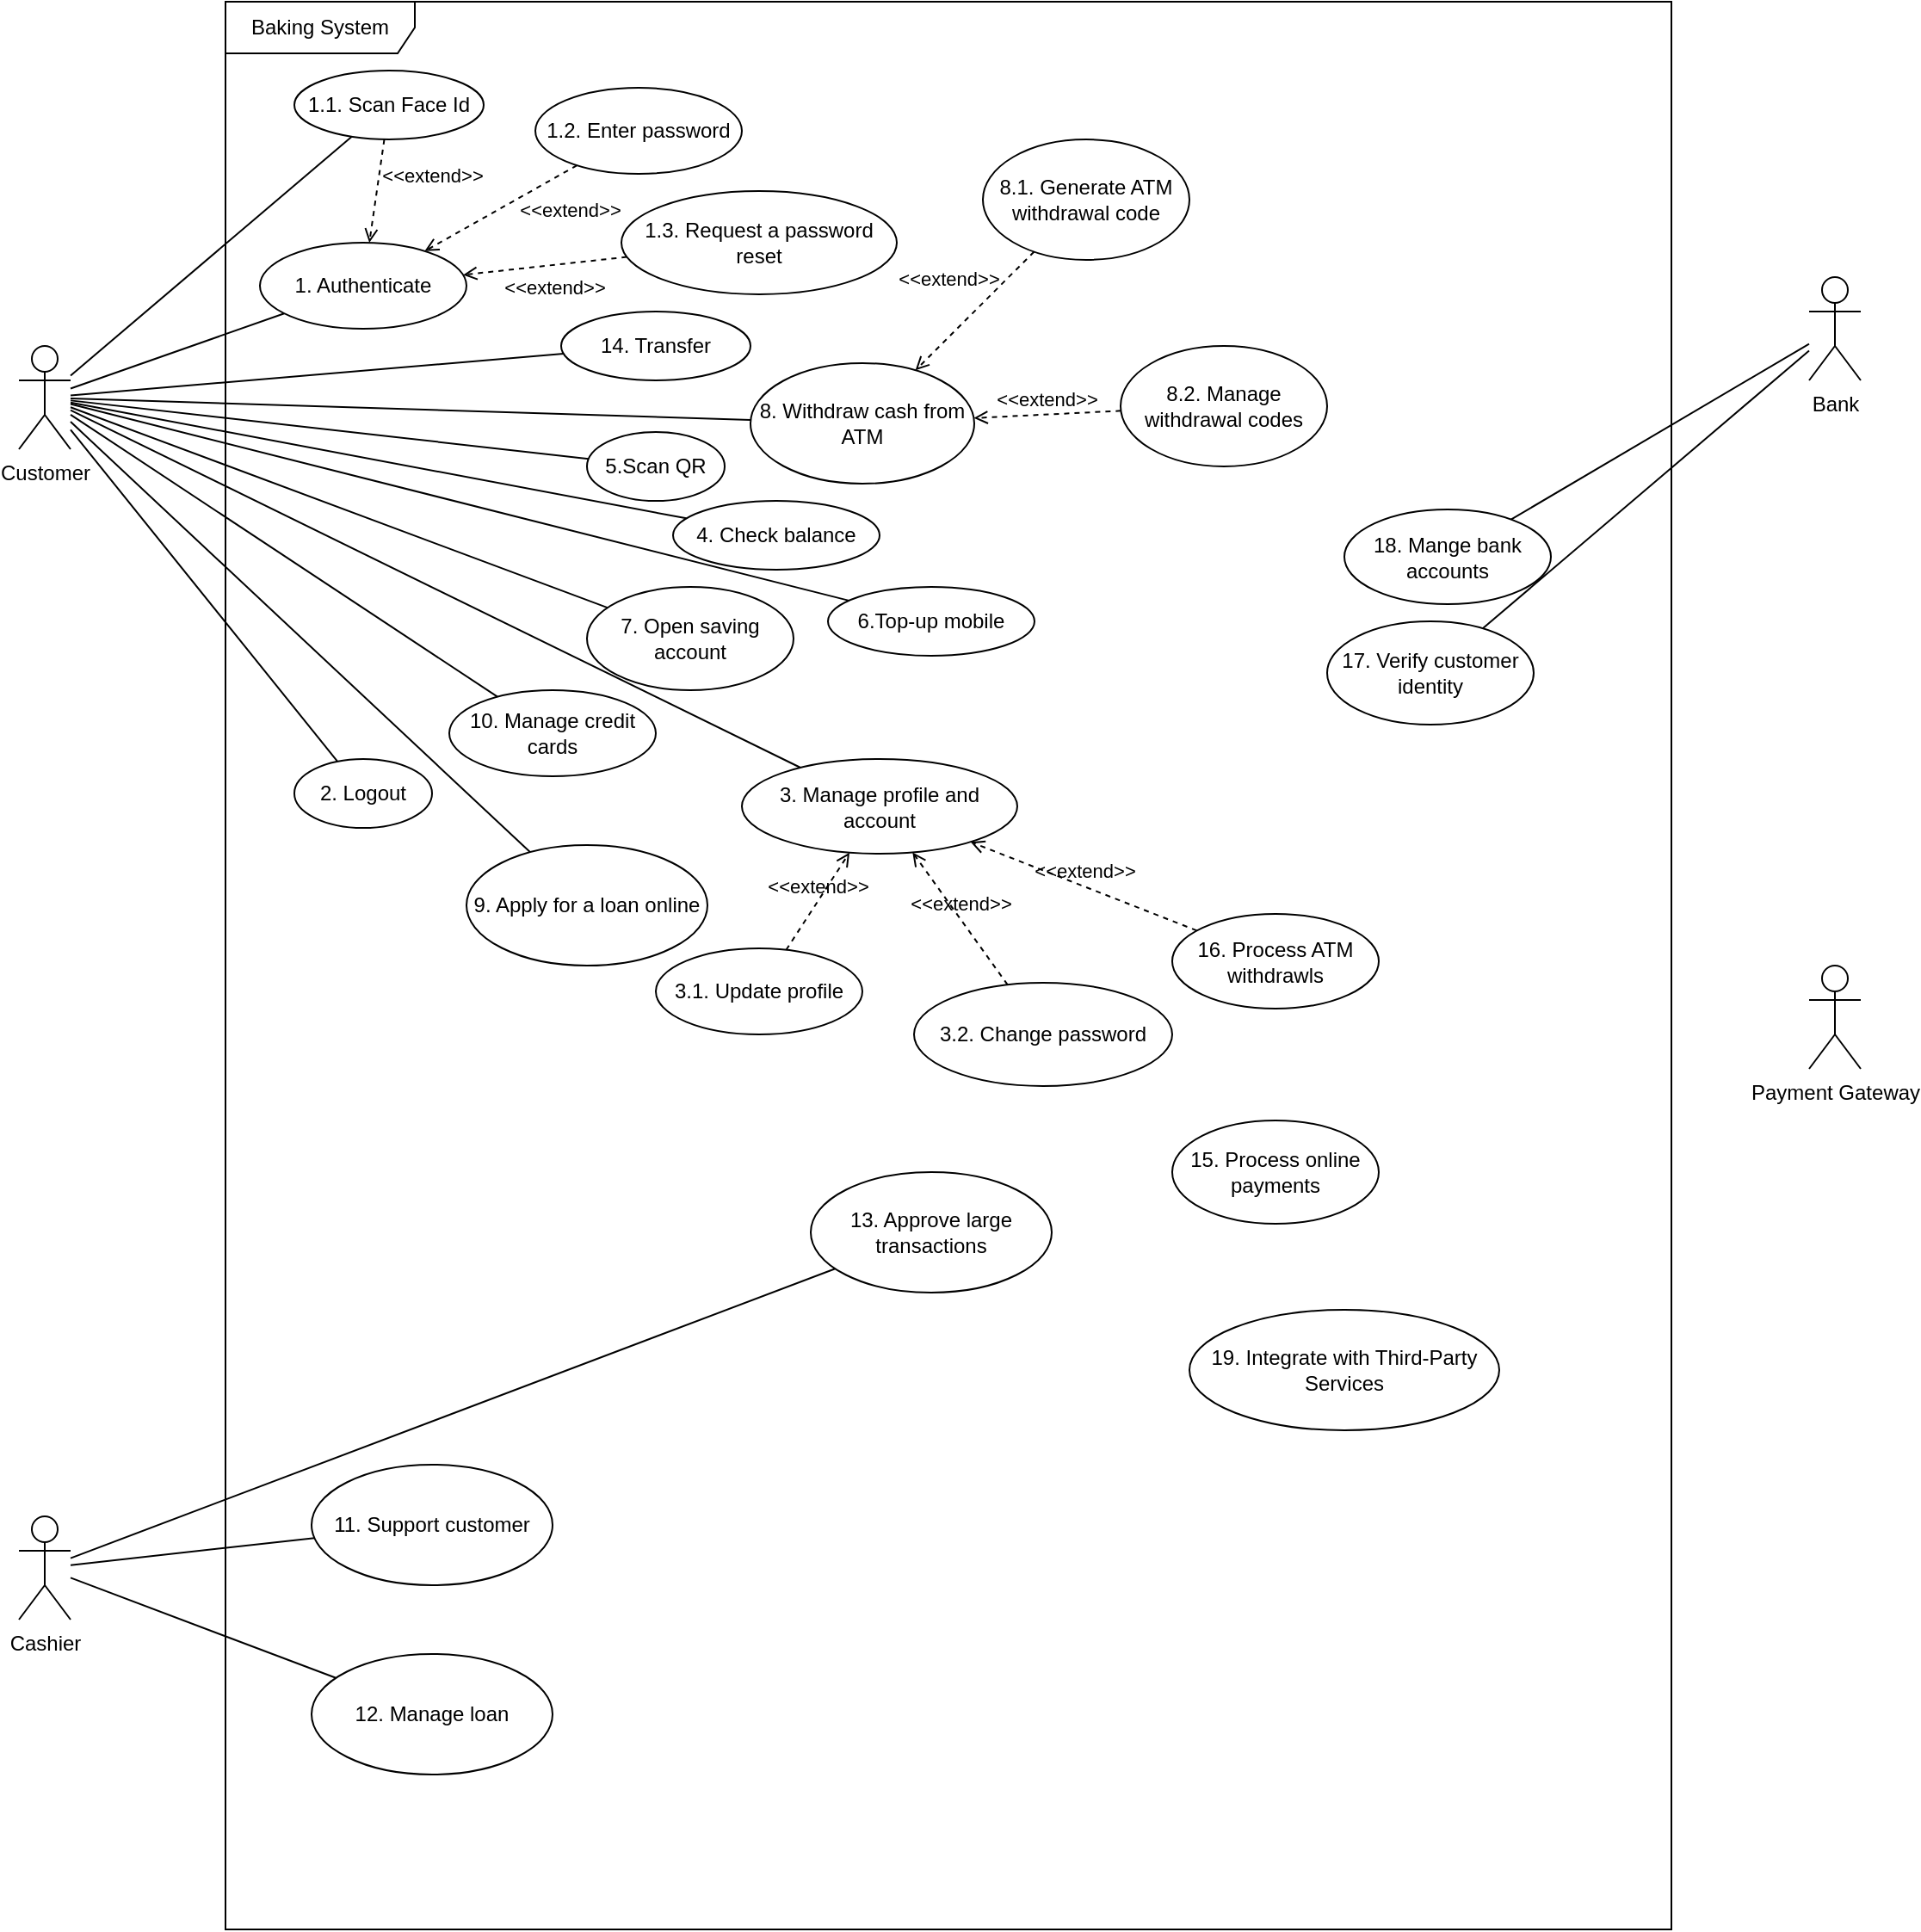 <mxfile version="24.5.1" type="device">
  <diagram name="Page-1" id="_poZbObsLEnLOh7pFezw">
    <mxGraphModel dx="1509" dy="1988" grid="1" gridSize="10" guides="1" tooltips="1" connect="1" arrows="1" fold="1" page="1" pageScale="1" pageWidth="850" pageHeight="1100" math="0" shadow="0">
      <root>
        <mxCell id="0" />
        <mxCell id="1" parent="0" />
        <mxCell id="_Nw6DjDftG40vSoAcGvt-46" style="rounded=0;orthogonalLoop=1;jettySize=auto;html=1;endArrow=none;endFill=0;" edge="1" parent="1" source="_Nw6DjDftG40vSoAcGvt-1" target="_Nw6DjDftG40vSoAcGvt-6">
          <mxGeometry relative="1" as="geometry" />
        </mxCell>
        <mxCell id="_Nw6DjDftG40vSoAcGvt-1" value="Customer" style="shape=umlActor;verticalLabelPosition=bottom;verticalAlign=top;html=1;" vertex="1" parent="1">
          <mxGeometry x="520" y="-280" width="30" height="60" as="geometry" />
        </mxCell>
        <mxCell id="_Nw6DjDftG40vSoAcGvt-2" value="Cashier" style="shape=umlActor;verticalLabelPosition=bottom;verticalAlign=top;html=1;" vertex="1" parent="1">
          <mxGeometry x="520" y="400" width="30" height="60" as="geometry" />
        </mxCell>
        <mxCell id="_Nw6DjDftG40vSoAcGvt-3" value="Bank&lt;div&gt;&lt;br&gt;&lt;/div&gt;" style="shape=umlActor;verticalLabelPosition=bottom;verticalAlign=top;html=1;" vertex="1" parent="1">
          <mxGeometry x="1560" y="-320" width="30" height="60" as="geometry" />
        </mxCell>
        <mxCell id="_Nw6DjDftG40vSoAcGvt-5" value="Payment Gateway" style="shape=umlActor;verticalLabelPosition=bottom;verticalAlign=top;html=1;" vertex="1" parent="1">
          <mxGeometry x="1560" y="80" width="30" height="60" as="geometry" />
        </mxCell>
        <mxCell id="_Nw6DjDftG40vSoAcGvt-6" value="1. Authenticate" style="ellipse;whiteSpace=wrap;html=1;" vertex="1" parent="1">
          <mxGeometry x="660" y="-340" width="120" height="50" as="geometry" />
        </mxCell>
        <mxCell id="_Nw6DjDftG40vSoAcGvt-7" value="2. Logout" style="ellipse;whiteSpace=wrap;html=1;" vertex="1" parent="1">
          <mxGeometry x="680" y="-40" width="80" height="40" as="geometry" />
        </mxCell>
        <mxCell id="_Nw6DjDftG40vSoAcGvt-8" value="1.1. Scan Face Id" style="ellipse;whiteSpace=wrap;html=1;" vertex="1" parent="1">
          <mxGeometry x="680" y="-440" width="110" height="40" as="geometry" />
        </mxCell>
        <mxCell id="_Nw6DjDftG40vSoAcGvt-9" value="1.2. Enter password" style="ellipse;whiteSpace=wrap;html=1;" vertex="1" parent="1">
          <mxGeometry x="820" y="-430" width="120" height="50" as="geometry" />
        </mxCell>
        <mxCell id="_Nw6DjDftG40vSoAcGvt-10" value="1.3. Request a password reset" style="ellipse;whiteSpace=wrap;html=1;" vertex="1" parent="1">
          <mxGeometry x="870" y="-370" width="160" height="60" as="geometry" />
        </mxCell>
        <mxCell id="_Nw6DjDftG40vSoAcGvt-12" value="4. Check balance" style="ellipse;whiteSpace=wrap;html=1;" vertex="1" parent="1">
          <mxGeometry x="900" y="-190" width="120" height="40" as="geometry" />
        </mxCell>
        <mxCell id="_Nw6DjDftG40vSoAcGvt-13" value="5.Scan QR" style="ellipse;whiteSpace=wrap;html=1;" vertex="1" parent="1">
          <mxGeometry x="850" y="-230" width="80" height="40" as="geometry" />
        </mxCell>
        <mxCell id="_Nw6DjDftG40vSoAcGvt-14" value="6.Top-up mobile" style="ellipse;whiteSpace=wrap;html=1;" vertex="1" parent="1">
          <mxGeometry x="990" y="-140" width="120" height="40" as="geometry" />
        </mxCell>
        <mxCell id="_Nw6DjDftG40vSoAcGvt-15" value="7. Open saving account" style="ellipse;whiteSpace=wrap;html=1;" vertex="1" parent="1">
          <mxGeometry x="850" y="-140" width="120" height="60" as="geometry" />
        </mxCell>
        <mxCell id="_Nw6DjDftG40vSoAcGvt-16" value="8. Withdraw cash from ATM" style="ellipse;whiteSpace=wrap;html=1;" vertex="1" parent="1">
          <mxGeometry x="945" y="-270" width="130" height="70" as="geometry" />
        </mxCell>
        <mxCell id="_Nw6DjDftG40vSoAcGvt-17" value="8.1. Generate ATM withdrawal code" style="ellipse;whiteSpace=wrap;html=1;" vertex="1" parent="1">
          <mxGeometry x="1080" y="-400" width="120" height="70" as="geometry" />
        </mxCell>
        <mxCell id="_Nw6DjDftG40vSoAcGvt-18" value="&lt;p data-pm-slice=&quot;0 0 []&quot;&gt;8.2. Manage withdrawal codes&lt;/p&gt;" style="ellipse;whiteSpace=wrap;html=1;" vertex="1" parent="1">
          <mxGeometry x="1160" y="-280" width="120" height="70" as="geometry" />
        </mxCell>
        <mxCell id="_Nw6DjDftG40vSoAcGvt-19" value="9. Apply for a loan online" style="ellipse;whiteSpace=wrap;html=1;" vertex="1" parent="1">
          <mxGeometry x="780" y="10" width="140" height="70" as="geometry" />
        </mxCell>
        <mxCell id="_Nw6DjDftG40vSoAcGvt-20" value="10. Manage credit cards" style="ellipse;whiteSpace=wrap;html=1;" vertex="1" parent="1">
          <mxGeometry x="770" y="-80" width="120" height="50" as="geometry" />
        </mxCell>
        <mxCell id="_Nw6DjDftG40vSoAcGvt-21" value="11. Support customer" style="ellipse;whiteSpace=wrap;html=1;" vertex="1" parent="1">
          <mxGeometry x="690" y="370" width="140" height="70" as="geometry" />
        </mxCell>
        <mxCell id="_Nw6DjDftG40vSoAcGvt-22" value="12. Manage loan" style="ellipse;whiteSpace=wrap;html=1;" vertex="1" parent="1">
          <mxGeometry x="690" y="480" width="140" height="70" as="geometry" />
        </mxCell>
        <mxCell id="_Nw6DjDftG40vSoAcGvt-23" value="13. Approve large transactions" style="ellipse;whiteSpace=wrap;html=1;" vertex="1" parent="1">
          <mxGeometry x="980" y="200" width="140" height="70" as="geometry" />
        </mxCell>
        <mxCell id="_Nw6DjDftG40vSoAcGvt-28" value="3. Manage profile and account" style="ellipse;whiteSpace=wrap;html=1;" vertex="1" parent="1">
          <mxGeometry x="940" y="-40" width="160" height="55" as="geometry" />
        </mxCell>
        <mxCell id="_Nw6DjDftG40vSoAcGvt-29" value="3.1. Update profile" style="ellipse;whiteSpace=wrap;html=1;" vertex="1" parent="1">
          <mxGeometry x="890" y="70" width="120" height="50" as="geometry" />
        </mxCell>
        <mxCell id="_Nw6DjDftG40vSoAcGvt-30" value="3.2. Change password" style="ellipse;whiteSpace=wrap;html=1;" vertex="1" parent="1">
          <mxGeometry x="1040" y="90" width="150" height="60" as="geometry" />
        </mxCell>
        <mxCell id="_Nw6DjDftG40vSoAcGvt-31" value="Baking System" style="shape=umlFrame;whiteSpace=wrap;html=1;pointerEvents=0;width=110;height=30;" vertex="1" parent="1">
          <mxGeometry x="640" y="-480" width="840" height="1120" as="geometry" />
        </mxCell>
        <mxCell id="_Nw6DjDftG40vSoAcGvt-34" value="14. Transfer" style="ellipse;whiteSpace=wrap;html=1;" vertex="1" parent="1">
          <mxGeometry x="835" y="-300" width="110" height="40" as="geometry" />
        </mxCell>
        <mxCell id="_Nw6DjDftG40vSoAcGvt-35" value="15.&amp;nbsp;Process online payments" style="ellipse;whiteSpace=wrap;html=1;" vertex="1" parent="1">
          <mxGeometry x="1190" y="170" width="120" height="60" as="geometry" />
        </mxCell>
        <mxCell id="_Nw6DjDftG40vSoAcGvt-36" value="16.&amp;nbsp;Process ATM withdrawls" style="ellipse;whiteSpace=wrap;html=1;" vertex="1" parent="1">
          <mxGeometry x="1190" y="50" width="120" height="55" as="geometry" />
        </mxCell>
        <mxCell id="_Nw6DjDftG40vSoAcGvt-37" value="17.&amp;nbsp;Verify customer identity" style="ellipse;whiteSpace=wrap;html=1;" vertex="1" parent="1">
          <mxGeometry x="1280" y="-120" width="120" height="60" as="geometry" />
        </mxCell>
        <mxCell id="_Nw6DjDftG40vSoAcGvt-38" value="18.&amp;nbsp;Mange bank accounts" style="ellipse;whiteSpace=wrap;html=1;" vertex="1" parent="1">
          <mxGeometry x="1290" y="-185" width="120" height="55" as="geometry" />
        </mxCell>
        <mxCell id="_Nw6DjDftG40vSoAcGvt-39" value="19.&amp;nbsp;Integrate with Third-Party Services" style="ellipse;whiteSpace=wrap;html=1;" vertex="1" parent="1">
          <mxGeometry x="1200" y="280" width="180" height="70" as="geometry" />
        </mxCell>
        <mxCell id="_Nw6DjDftG40vSoAcGvt-41" value="&amp;lt;&amp;lt;extend&amp;gt;&amp;gt;" style="html=1;verticalAlign=bottom;labelBackgroundColor=none;endArrow=open;endFill=0;dashed=1;rounded=0;" edge="1" parent="1" source="_Nw6DjDftG40vSoAcGvt-8" target="_Nw6DjDftG40vSoAcGvt-6">
          <mxGeometry x="-0.151" y="32" width="160" relative="1" as="geometry">
            <mxPoint x="570" y="-300" as="sourcePoint" />
            <mxPoint x="730" y="-300" as="targetPoint" />
            <mxPoint as="offset" />
          </mxGeometry>
        </mxCell>
        <mxCell id="_Nw6DjDftG40vSoAcGvt-42" value="&amp;lt;&amp;lt;extend&amp;gt;&amp;gt;" style="html=1;verticalAlign=bottom;labelBackgroundColor=none;endArrow=open;endFill=0;dashed=1;rounded=0;" edge="1" parent="1" source="_Nw6DjDftG40vSoAcGvt-9" target="_Nw6DjDftG40vSoAcGvt-6">
          <mxGeometry x="-0.59" y="28" width="160" relative="1" as="geometry">
            <mxPoint x="742" y="-390" as="sourcePoint" />
            <mxPoint x="734" y="-330" as="targetPoint" />
            <mxPoint as="offset" />
          </mxGeometry>
        </mxCell>
        <mxCell id="_Nw6DjDftG40vSoAcGvt-43" value="&amp;lt;&amp;lt;extend&amp;gt;&amp;gt;" style="html=1;verticalAlign=bottom;labelBackgroundColor=none;endArrow=open;endFill=0;dashed=1;rounded=0;" edge="1" parent="1" source="_Nw6DjDftG40vSoAcGvt-10" target="_Nw6DjDftG40vSoAcGvt-6">
          <mxGeometry x="-0.072" y="22" width="160" relative="1" as="geometry">
            <mxPoint x="828" y="-347" as="sourcePoint" />
            <mxPoint x="772" y="-323" as="targetPoint" />
            <mxPoint as="offset" />
          </mxGeometry>
        </mxCell>
        <mxCell id="_Nw6DjDftG40vSoAcGvt-47" style="rounded=0;orthogonalLoop=1;jettySize=auto;html=1;endArrow=none;endFill=0;" edge="1" parent="1" source="_Nw6DjDftG40vSoAcGvt-1" target="_Nw6DjDftG40vSoAcGvt-8">
          <mxGeometry relative="1" as="geometry">
            <mxPoint x="560" y="-240" as="sourcePoint" />
            <mxPoint x="730" y="-280" as="targetPoint" />
          </mxGeometry>
        </mxCell>
        <mxCell id="_Nw6DjDftG40vSoAcGvt-48" style="rounded=0;orthogonalLoop=1;jettySize=auto;html=1;endArrow=none;endFill=0;" edge="1" parent="1" source="_Nw6DjDftG40vSoAcGvt-1" target="_Nw6DjDftG40vSoAcGvt-13">
          <mxGeometry relative="1" as="geometry">
            <mxPoint x="560" y="-245" as="sourcePoint" />
            <mxPoint x="684" y="-289" as="targetPoint" />
          </mxGeometry>
        </mxCell>
        <mxCell id="_Nw6DjDftG40vSoAcGvt-49" style="rounded=0;orthogonalLoop=1;jettySize=auto;html=1;endArrow=none;endFill=0;" edge="1" parent="1" source="_Nw6DjDftG40vSoAcGvt-1" target="_Nw6DjDftG40vSoAcGvt-14">
          <mxGeometry relative="1" as="geometry">
            <mxPoint x="560" y="-238" as="sourcePoint" />
            <mxPoint x="806" y="-205" as="targetPoint" />
          </mxGeometry>
        </mxCell>
        <mxCell id="_Nw6DjDftG40vSoAcGvt-50" style="rounded=0;orthogonalLoop=1;jettySize=auto;html=1;endArrow=none;endFill=0;" edge="1" parent="1" source="_Nw6DjDftG40vSoAcGvt-1" target="_Nw6DjDftG40vSoAcGvt-7">
          <mxGeometry relative="1" as="geometry">
            <mxPoint x="560" y="-236" as="sourcePoint" />
            <mxPoint x="854" y="-153" as="targetPoint" />
          </mxGeometry>
        </mxCell>
        <mxCell id="_Nw6DjDftG40vSoAcGvt-51" style="rounded=0;orthogonalLoop=1;jettySize=auto;html=1;endArrow=none;endFill=0;" edge="1" parent="1" source="_Nw6DjDftG40vSoAcGvt-1" target="_Nw6DjDftG40vSoAcGvt-20">
          <mxGeometry relative="1" as="geometry">
            <mxPoint x="560" y="-221" as="sourcePoint" />
            <mxPoint x="715" y="-29" as="targetPoint" />
          </mxGeometry>
        </mxCell>
        <mxCell id="_Nw6DjDftG40vSoAcGvt-52" style="rounded=0;orthogonalLoop=1;jettySize=auto;html=1;endArrow=none;endFill=0;" edge="1" parent="1" source="_Nw6DjDftG40vSoAcGvt-1" target="_Nw6DjDftG40vSoAcGvt-15">
          <mxGeometry relative="1" as="geometry">
            <mxPoint x="560" y="-231" as="sourcePoint" />
            <mxPoint x="825" y="-72" as="targetPoint" />
          </mxGeometry>
        </mxCell>
        <mxCell id="_Nw6DjDftG40vSoAcGvt-53" style="rounded=0;orthogonalLoop=1;jettySize=auto;html=1;endArrow=none;endFill=0;" edge="1" parent="1" source="_Nw6DjDftG40vSoAcGvt-1" target="_Nw6DjDftG40vSoAcGvt-34">
          <mxGeometry relative="1" as="geometry">
            <mxPoint x="570" y="-221" as="sourcePoint" />
            <mxPoint x="835" y="-62" as="targetPoint" />
          </mxGeometry>
        </mxCell>
        <mxCell id="_Nw6DjDftG40vSoAcGvt-54" style="rounded=0;orthogonalLoop=1;jettySize=auto;html=1;endArrow=none;endFill=0;" edge="1" parent="1" source="_Nw6DjDftG40vSoAcGvt-1" target="_Nw6DjDftG40vSoAcGvt-12">
          <mxGeometry relative="1" as="geometry">
            <mxPoint x="560" y="-241" as="sourcePoint" />
            <mxPoint x="940" y="-258" as="targetPoint" />
          </mxGeometry>
        </mxCell>
        <mxCell id="_Nw6DjDftG40vSoAcGvt-55" style="rounded=0;orthogonalLoop=1;jettySize=auto;html=1;endArrow=none;endFill=0;" edge="1" parent="1" source="_Nw6DjDftG40vSoAcGvt-1" target="_Nw6DjDftG40vSoAcGvt-28">
          <mxGeometry relative="1" as="geometry">
            <mxPoint x="560" y="-230" as="sourcePoint" />
            <mxPoint x="808" y="-66" as="targetPoint" />
          </mxGeometry>
        </mxCell>
        <mxCell id="_Nw6DjDftG40vSoAcGvt-56" value="&amp;lt;&amp;lt;extend&amp;gt;&amp;gt;" style="html=1;verticalAlign=bottom;labelBackgroundColor=none;endArrow=open;endFill=0;dashed=1;rounded=0;" edge="1" parent="1" source="_Nw6DjDftG40vSoAcGvt-29" target="_Nw6DjDftG40vSoAcGvt-28">
          <mxGeometry width="160" relative="1" as="geometry">
            <mxPoint x="820" y="20" as="sourcePoint" />
            <mxPoint x="980" y="20" as="targetPoint" />
          </mxGeometry>
        </mxCell>
        <mxCell id="_Nw6DjDftG40vSoAcGvt-57" value="&amp;lt;&amp;lt;extend&amp;gt;&amp;gt;" style="html=1;verticalAlign=bottom;labelBackgroundColor=none;endArrow=open;endFill=0;dashed=1;rounded=0;" edge="1" parent="1" source="_Nw6DjDftG40vSoAcGvt-30" target="_Nw6DjDftG40vSoAcGvt-28">
          <mxGeometry width="160" relative="1" as="geometry">
            <mxPoint x="978" y="66" as="sourcePoint" />
            <mxPoint x="1010" y="24" as="targetPoint" />
          </mxGeometry>
        </mxCell>
        <mxCell id="_Nw6DjDftG40vSoAcGvt-58" value="&amp;lt;&amp;lt;extend&amp;gt;&amp;gt;" style="html=1;verticalAlign=bottom;labelBackgroundColor=none;endArrow=open;endFill=0;dashed=1;rounded=0;" edge="1" parent="1" source="_Nw6DjDftG40vSoAcGvt-36" target="_Nw6DjDftG40vSoAcGvt-28">
          <mxGeometry width="160" relative="1" as="geometry">
            <mxPoint x="1081" y="57" as="sourcePoint" />
            <mxPoint x="1053" y="24" as="targetPoint" />
          </mxGeometry>
        </mxCell>
        <mxCell id="_Nw6DjDftG40vSoAcGvt-59" style="rounded=0;orthogonalLoop=1;jettySize=auto;html=1;endArrow=none;endFill=0;" edge="1" parent="1" source="_Nw6DjDftG40vSoAcGvt-1" target="_Nw6DjDftG40vSoAcGvt-19">
          <mxGeometry relative="1" as="geometry">
            <mxPoint x="560" y="-221" as="sourcePoint" />
            <mxPoint x="715" y="-29" as="targetPoint" />
          </mxGeometry>
        </mxCell>
        <mxCell id="_Nw6DjDftG40vSoAcGvt-60" style="rounded=0;orthogonalLoop=1;jettySize=auto;html=1;endArrow=none;endFill=0;" edge="1" parent="1" source="_Nw6DjDftG40vSoAcGvt-1" target="_Nw6DjDftG40vSoAcGvt-16">
          <mxGeometry relative="1" as="geometry">
            <mxPoint x="560" y="-239" as="sourcePoint" />
            <mxPoint x="790" y="-231" as="targetPoint" />
          </mxGeometry>
        </mxCell>
        <mxCell id="_Nw6DjDftG40vSoAcGvt-61" value="&amp;lt;&amp;lt;extend&amp;gt;&amp;gt;" style="html=1;verticalAlign=bottom;labelBackgroundColor=none;endArrow=open;endFill=0;dashed=1;rounded=0;" edge="1" parent="1" source="_Nw6DjDftG40vSoAcGvt-17" target="_Nw6DjDftG40vSoAcGvt-16">
          <mxGeometry x="0.081" y="-18" width="160" relative="1" as="geometry">
            <mxPoint x="1050" y="-360" as="sourcePoint" />
            <mxPoint x="1210" y="-360" as="targetPoint" />
            <mxPoint as="offset" />
          </mxGeometry>
        </mxCell>
        <mxCell id="_Nw6DjDftG40vSoAcGvt-62" value="&amp;lt;&amp;lt;extend&amp;gt;&amp;gt;" style="html=1;verticalAlign=bottom;labelBackgroundColor=none;endArrow=open;endFill=0;dashed=1;rounded=0;" edge="1" parent="1" source="_Nw6DjDftG40vSoAcGvt-18" target="_Nw6DjDftG40vSoAcGvt-16">
          <mxGeometry width="160" relative="1" as="geometry">
            <mxPoint x="1134" y="-252" as="sourcePoint" />
            <mxPoint x="1080" y="-239" as="targetPoint" />
          </mxGeometry>
        </mxCell>
        <mxCell id="_Nw6DjDftG40vSoAcGvt-63" style="rounded=0;orthogonalLoop=1;jettySize=auto;html=1;endArrow=none;endFill=0;" edge="1" parent="1" source="_Nw6DjDftG40vSoAcGvt-2" target="_Nw6DjDftG40vSoAcGvt-21">
          <mxGeometry relative="1" as="geometry">
            <mxPoint x="540" y="470" as="sourcePoint" />
            <mxPoint x="715" y="-29" as="targetPoint" />
          </mxGeometry>
        </mxCell>
        <mxCell id="_Nw6DjDftG40vSoAcGvt-64" style="rounded=0;orthogonalLoop=1;jettySize=auto;html=1;endArrow=none;endFill=0;" edge="1" parent="1" source="_Nw6DjDftG40vSoAcGvt-2" target="_Nw6DjDftG40vSoAcGvt-22">
          <mxGeometry relative="1" as="geometry">
            <mxPoint x="550" y="480" as="sourcePoint" />
            <mxPoint x="710" y="433" as="targetPoint" />
          </mxGeometry>
        </mxCell>
        <mxCell id="_Nw6DjDftG40vSoAcGvt-65" style="rounded=0;orthogonalLoop=1;jettySize=auto;html=1;endArrow=none;endFill=0;" edge="1" parent="1" source="_Nw6DjDftG40vSoAcGvt-2" target="_Nw6DjDftG40vSoAcGvt-23">
          <mxGeometry relative="1" as="geometry">
            <mxPoint x="560" y="438" as="sourcePoint" />
            <mxPoint x="702" y="422" as="targetPoint" />
          </mxGeometry>
        </mxCell>
        <mxCell id="_Nw6DjDftG40vSoAcGvt-66" style="rounded=0;orthogonalLoop=1;jettySize=auto;html=1;endArrow=none;endFill=0;" edge="1" parent="1" source="_Nw6DjDftG40vSoAcGvt-3" target="_Nw6DjDftG40vSoAcGvt-38">
          <mxGeometry relative="1" as="geometry">
            <mxPoint x="560" y="-241" as="sourcePoint" />
            <mxPoint x="846" y="-266" as="targetPoint" />
          </mxGeometry>
        </mxCell>
        <mxCell id="_Nw6DjDftG40vSoAcGvt-67" style="rounded=0;orthogonalLoop=1;jettySize=auto;html=1;endArrow=none;endFill=0;" edge="1" parent="1" source="_Nw6DjDftG40vSoAcGvt-3" target="_Nw6DjDftG40vSoAcGvt-37">
          <mxGeometry relative="1" as="geometry">
            <mxPoint x="1580" y="-210" as="sourcePoint" />
            <mxPoint x="1397" y="-169" as="targetPoint" />
          </mxGeometry>
        </mxCell>
      </root>
    </mxGraphModel>
  </diagram>
</mxfile>
